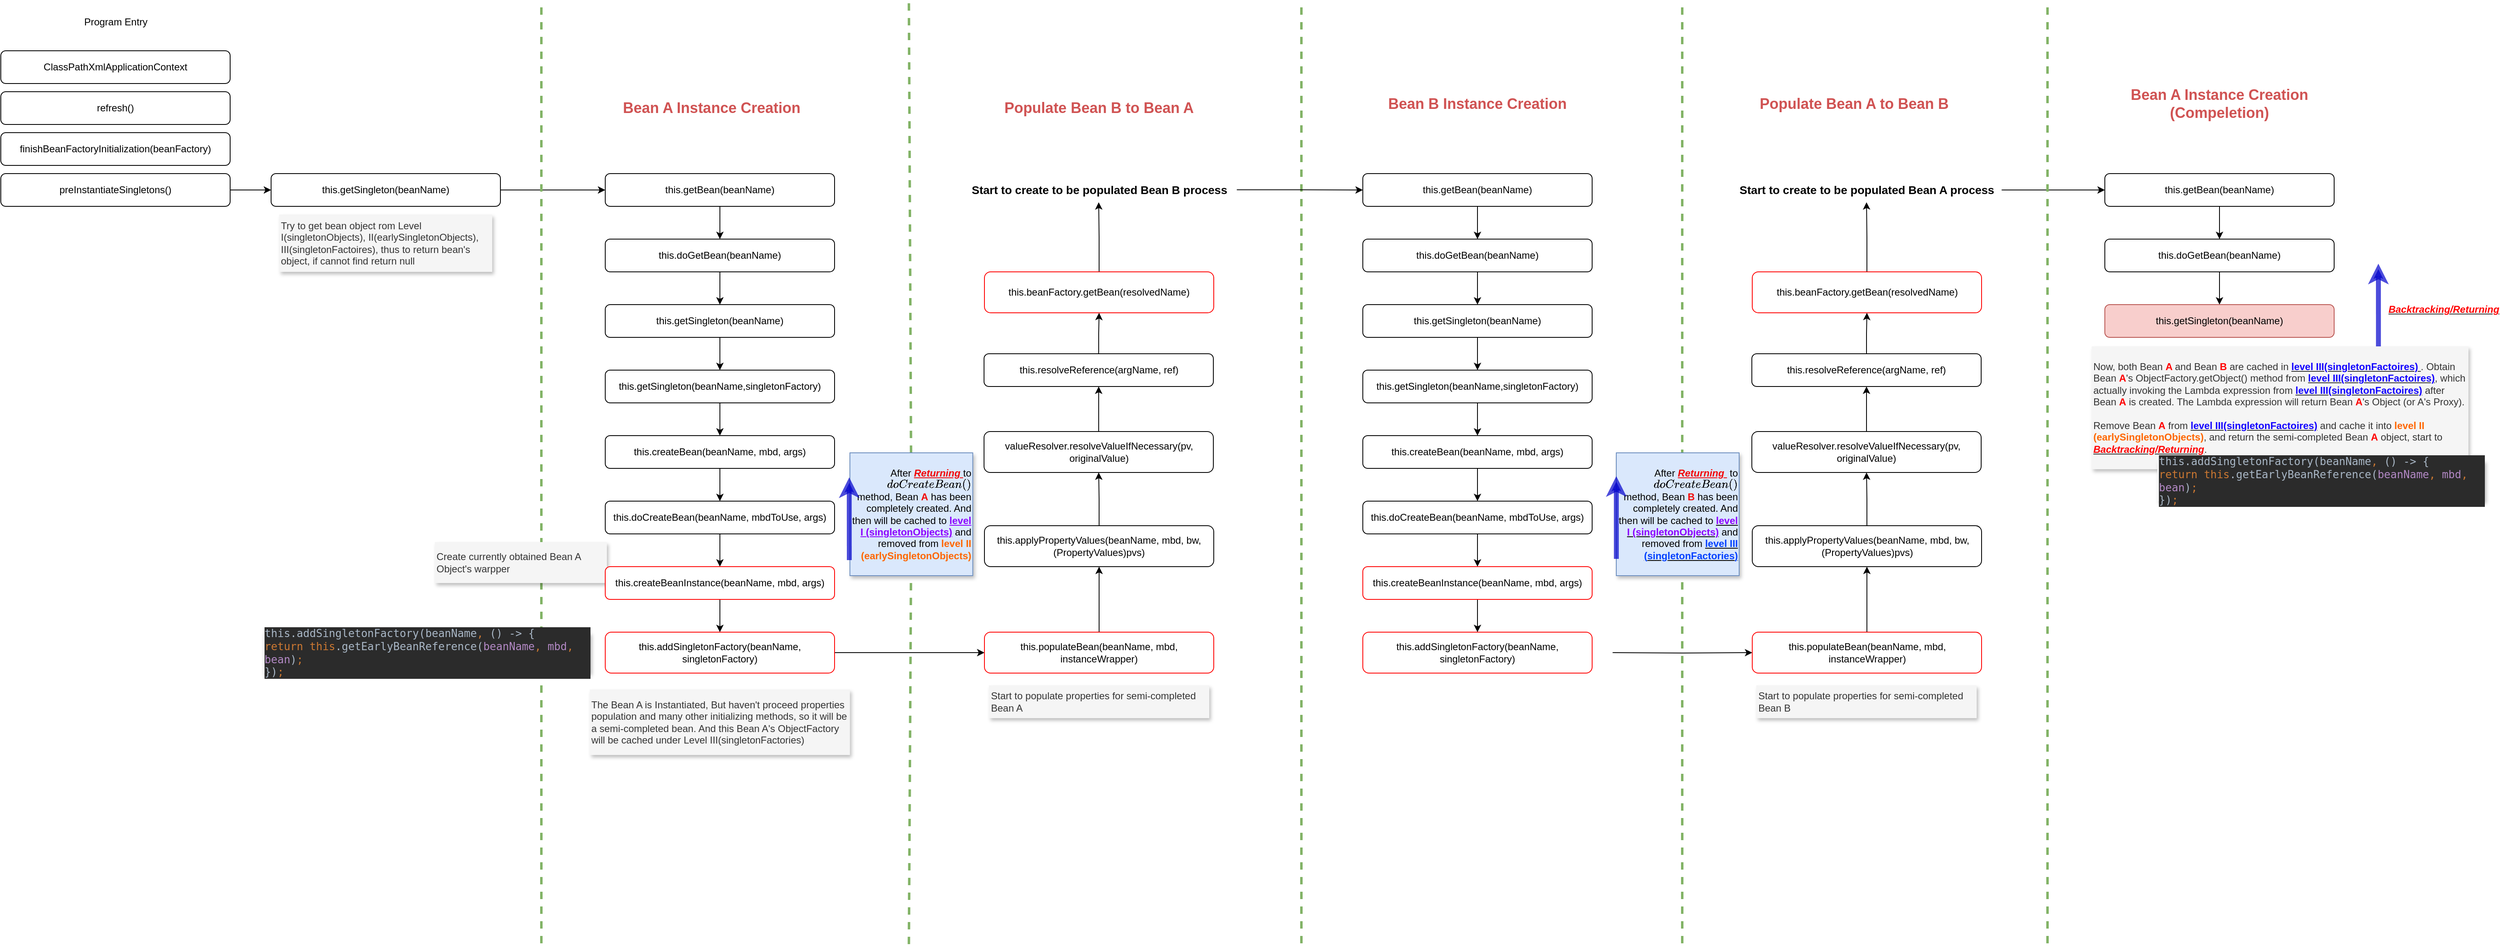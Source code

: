 <mxfile version="21.3.7" type="device">
  <diagram id="C5RBs43oDa-KdzZeNtuy" name="Page-1">
    <mxGraphModel dx="1434" dy="796" grid="1" gridSize="10" guides="1" tooltips="1" connect="1" arrows="1" fold="1" page="1" pageScale="1" pageWidth="827" pageHeight="1169" math="0" shadow="0">
      <root>
        <mxCell id="WIyWlLk6GJQsqaUBKTNV-0" />
        <mxCell id="WIyWlLk6GJQsqaUBKTNV-1" parent="WIyWlLk6GJQsqaUBKTNV-0" />
        <mxCell id="6vuPWlvxh2gWG7N2Zphm-0" value="Program Entry" style="text;html=1;align=center;verticalAlign=middle;resizable=0;points=[];autosize=1;strokeColor=none;fillColor=none;" vertex="1" parent="WIyWlLk6GJQsqaUBKTNV-1">
          <mxGeometry x="307" y="19" width="100" height="30" as="geometry" />
        </mxCell>
        <mxCell id="6vuPWlvxh2gWG7N2Zphm-1" value="ClassPathXmlApplicationContext" style="rounded=1;whiteSpace=wrap;html=1;" vertex="1" parent="WIyWlLk6GJQsqaUBKTNV-1">
          <mxGeometry x="217" y="69" width="280" height="40" as="geometry" />
        </mxCell>
        <mxCell id="6vuPWlvxh2gWG7N2Zphm-3" value="refresh()" style="rounded=1;whiteSpace=wrap;html=1;" vertex="1" parent="WIyWlLk6GJQsqaUBKTNV-1">
          <mxGeometry x="217" y="119" width="280" height="40" as="geometry" />
        </mxCell>
        <mxCell id="6vuPWlvxh2gWG7N2Zphm-4" value="finishBeanFactoryInitialization(beanFactory)" style="rounded=1;whiteSpace=wrap;html=1;" vertex="1" parent="WIyWlLk6GJQsqaUBKTNV-1">
          <mxGeometry x="217" y="169" width="280" height="40" as="geometry" />
        </mxCell>
        <mxCell id="6vuPWlvxh2gWG7N2Zphm-8" value="" style="edgeStyle=orthogonalEdgeStyle;rounded=0;orthogonalLoop=1;jettySize=auto;html=1;" edge="1" parent="WIyWlLk6GJQsqaUBKTNV-1" source="6vuPWlvxh2gWG7N2Zphm-6" target="6vuPWlvxh2gWG7N2Zphm-7">
          <mxGeometry relative="1" as="geometry" />
        </mxCell>
        <mxCell id="6vuPWlvxh2gWG7N2Zphm-6" value="preInstantiateSingletons()" style="rounded=1;whiteSpace=wrap;html=1;" vertex="1" parent="WIyWlLk6GJQsqaUBKTNV-1">
          <mxGeometry x="217" y="219" width="280" height="40" as="geometry" />
        </mxCell>
        <mxCell id="6vuPWlvxh2gWG7N2Zphm-28" value="" style="edgeStyle=orthogonalEdgeStyle;rounded=0;orthogonalLoop=1;jettySize=auto;html=1;" edge="1" parent="WIyWlLk6GJQsqaUBKTNV-1" source="6vuPWlvxh2gWG7N2Zphm-7" target="6vuPWlvxh2gWG7N2Zphm-14">
          <mxGeometry relative="1" as="geometry" />
        </mxCell>
        <mxCell id="6vuPWlvxh2gWG7N2Zphm-7" value="this.getSingleton(beanName)" style="rounded=1;whiteSpace=wrap;html=1;" vertex="1" parent="WIyWlLk6GJQsqaUBKTNV-1">
          <mxGeometry x="547" y="219" width="280" height="40" as="geometry" />
        </mxCell>
        <mxCell id="6vuPWlvxh2gWG7N2Zphm-11" value="&lt;div style=&quot;&quot;&gt;Try to get bean object rom Level I(&lt;span style=&quot;text-align: justify; background-color: initial;&quot;&gt;singletonObjects&lt;/span&gt;), II(&lt;span style=&quot;text-align: justify; background-color: initial;&quot;&gt;earlySingletonObjects&lt;/span&gt;), III(&lt;span style=&quot;text-align: justify; background-color: initial;&quot;&gt;singletonFactoires&lt;/span&gt;&lt;span style=&quot;text-align: justify; background-color: initial;&quot;&gt;), thus to return bean&#39;s object, if cannot find return null&lt;/span&gt;&lt;/div&gt;" style="text;html=1;strokeColor=none;fillColor=#f5f5f5;align=left;verticalAlign=middle;whiteSpace=wrap;rounded=0;fontColor=#333333;shadow=1;glass=0;" vertex="1" parent="WIyWlLk6GJQsqaUBKTNV-1">
          <mxGeometry x="557" y="269" width="260" height="70" as="geometry" />
        </mxCell>
        <mxCell id="6vuPWlvxh2gWG7N2Zphm-12" value="" style="endArrow=none;dashed=1;html=1;rounded=0;fillColor=#d5e8d4;strokeColor=#82B366;strokeWidth=3;" edge="1" parent="WIyWlLk6GJQsqaUBKTNV-1">
          <mxGeometry width="50" height="50" relative="1" as="geometry">
            <mxPoint x="877" y="1159" as="sourcePoint" />
            <mxPoint x="877" y="9" as="targetPoint" />
          </mxGeometry>
        </mxCell>
        <mxCell id="6vuPWlvxh2gWG7N2Zphm-13" value="&lt;h2&gt;&lt;b&gt;&lt;font color=&quot;#d05353&quot;&gt;Bean A Instance Creation&lt;/font&gt;&lt;/b&gt;&lt;/h2&gt;" style="text;html=1;strokeColor=none;fillColor=none;align=center;verticalAlign=middle;whiteSpace=wrap;rounded=0;" vertex="1" parent="WIyWlLk6GJQsqaUBKTNV-1">
          <mxGeometry x="970" y="124" width="230" height="30" as="geometry" />
        </mxCell>
        <mxCell id="6vuPWlvxh2gWG7N2Zphm-16" value="" style="edgeStyle=orthogonalEdgeStyle;rounded=0;orthogonalLoop=1;jettySize=auto;html=1;" edge="1" parent="WIyWlLk6GJQsqaUBKTNV-1" source="6vuPWlvxh2gWG7N2Zphm-14" target="6vuPWlvxh2gWG7N2Zphm-15">
          <mxGeometry relative="1" as="geometry" />
        </mxCell>
        <mxCell id="6vuPWlvxh2gWG7N2Zphm-14" value="this.getBean(beanName)" style="rounded=1;whiteSpace=wrap;html=1;" vertex="1" parent="WIyWlLk6GJQsqaUBKTNV-1">
          <mxGeometry x="955" y="219" width="280" height="40" as="geometry" />
        </mxCell>
        <mxCell id="6vuPWlvxh2gWG7N2Zphm-23" value="" style="edgeStyle=orthogonalEdgeStyle;rounded=0;orthogonalLoop=1;jettySize=auto;html=1;" edge="1" parent="WIyWlLk6GJQsqaUBKTNV-1" source="6vuPWlvxh2gWG7N2Zphm-15" target="6vuPWlvxh2gWG7N2Zphm-17">
          <mxGeometry relative="1" as="geometry" />
        </mxCell>
        <mxCell id="6vuPWlvxh2gWG7N2Zphm-15" value="this.doGetBean(beanName)" style="rounded=1;whiteSpace=wrap;html=1;" vertex="1" parent="WIyWlLk6GJQsqaUBKTNV-1">
          <mxGeometry x="955" y="299" width="280" height="40" as="geometry" />
        </mxCell>
        <mxCell id="6vuPWlvxh2gWG7N2Zphm-24" value="" style="edgeStyle=orthogonalEdgeStyle;rounded=0;orthogonalLoop=1;jettySize=auto;html=1;" edge="1" parent="WIyWlLk6GJQsqaUBKTNV-1" source="6vuPWlvxh2gWG7N2Zphm-17" target="6vuPWlvxh2gWG7N2Zphm-18">
          <mxGeometry relative="1" as="geometry" />
        </mxCell>
        <mxCell id="6vuPWlvxh2gWG7N2Zphm-17" value="this.getSingleton(beanName)" style="rounded=1;whiteSpace=wrap;html=1;" vertex="1" parent="WIyWlLk6GJQsqaUBKTNV-1">
          <mxGeometry x="955" y="379" width="280" height="40" as="geometry" />
        </mxCell>
        <mxCell id="6vuPWlvxh2gWG7N2Zphm-25" value="" style="edgeStyle=orthogonalEdgeStyle;rounded=0;orthogonalLoop=1;jettySize=auto;html=1;" edge="1" parent="WIyWlLk6GJQsqaUBKTNV-1" source="6vuPWlvxh2gWG7N2Zphm-18" target="6vuPWlvxh2gWG7N2Zphm-19">
          <mxGeometry relative="1" as="geometry" />
        </mxCell>
        <mxCell id="6vuPWlvxh2gWG7N2Zphm-18" value="this.getSingleton(beanName,singletonFactory&lt;span style=&quot;background-color: initial;&quot;&gt;)&lt;/span&gt;" style="rounded=1;whiteSpace=wrap;html=1;" vertex="1" parent="WIyWlLk6GJQsqaUBKTNV-1">
          <mxGeometry x="955" y="459" width="280" height="40" as="geometry" />
        </mxCell>
        <mxCell id="6vuPWlvxh2gWG7N2Zphm-26" value="" style="edgeStyle=orthogonalEdgeStyle;rounded=0;orthogonalLoop=1;jettySize=auto;html=1;" edge="1" parent="WIyWlLk6GJQsqaUBKTNV-1" source="6vuPWlvxh2gWG7N2Zphm-19" target="6vuPWlvxh2gWG7N2Zphm-20">
          <mxGeometry relative="1" as="geometry" />
        </mxCell>
        <mxCell id="6vuPWlvxh2gWG7N2Zphm-19" value="this.createBean(beanName, mbd, args)" style="rounded=1;whiteSpace=wrap;html=1;" vertex="1" parent="WIyWlLk6GJQsqaUBKTNV-1">
          <mxGeometry x="955" y="539" width="280" height="40" as="geometry" />
        </mxCell>
        <mxCell id="6vuPWlvxh2gWG7N2Zphm-27" value="" style="edgeStyle=orthogonalEdgeStyle;rounded=0;orthogonalLoop=1;jettySize=auto;html=1;" edge="1" parent="WIyWlLk6GJQsqaUBKTNV-1" source="6vuPWlvxh2gWG7N2Zphm-20" target="6vuPWlvxh2gWG7N2Zphm-22">
          <mxGeometry relative="1" as="geometry" />
        </mxCell>
        <mxCell id="6vuPWlvxh2gWG7N2Zphm-20" value="this.doCreateBean(beanName, mbdToUse, args)" style="rounded=1;whiteSpace=wrap;html=1;" vertex="1" parent="WIyWlLk6GJQsqaUBKTNV-1">
          <mxGeometry x="955" y="619" width="280" height="40" as="geometry" />
        </mxCell>
        <mxCell id="6vuPWlvxh2gWG7N2Zphm-30" value="&lt;div style=&quot;&quot;&gt;Create currently obtained Bean A Object&#39;s warpper&lt;/div&gt;" style="text;html=1;strokeColor=none;fillColor=#f5f5f5;align=left;verticalAlign=middle;whiteSpace=wrap;rounded=0;fontColor=#333333;shadow=1;" vertex="1" parent="WIyWlLk6GJQsqaUBKTNV-1">
          <mxGeometry x="747" y="669" width="210" height="50" as="geometry" />
        </mxCell>
        <mxCell id="6vuPWlvxh2gWG7N2Zphm-37" value="" style="edgeStyle=orthogonalEdgeStyle;rounded=0;orthogonalLoop=1;jettySize=auto;html=1;" edge="1" parent="WIyWlLk6GJQsqaUBKTNV-1" source="6vuPWlvxh2gWG7N2Zphm-22" target="6vuPWlvxh2gWG7N2Zphm-29">
          <mxGeometry relative="1" as="geometry" />
        </mxCell>
        <mxCell id="6vuPWlvxh2gWG7N2Zphm-22" value="this.createBeanInstance(beanName, mbd, args)" style="rounded=1;whiteSpace=wrap;html=1;strokeColor=#ff0000;" vertex="1" parent="WIyWlLk6GJQsqaUBKTNV-1">
          <mxGeometry x="955" y="699" width="280" height="40" as="geometry" />
        </mxCell>
        <mxCell id="6vuPWlvxh2gWG7N2Zphm-43" value="" style="edgeStyle=orthogonalEdgeStyle;rounded=0;orthogonalLoop=1;jettySize=auto;html=1;" edge="1" parent="WIyWlLk6GJQsqaUBKTNV-1" source="6vuPWlvxh2gWG7N2Zphm-29" target="6vuPWlvxh2gWG7N2Zphm-40">
          <mxGeometry relative="1" as="geometry" />
        </mxCell>
        <mxCell id="6vuPWlvxh2gWG7N2Zphm-29" value="this.addSingletonFactory(beanName, singletonFactory)" style="rounded=1;whiteSpace=wrap;html=1;strokeColor=#ff0000;" vertex="1" parent="WIyWlLk6GJQsqaUBKTNV-1">
          <mxGeometry x="955" y="779" width="280" height="50" as="geometry" />
        </mxCell>
        <mxCell id="6vuPWlvxh2gWG7N2Zphm-32" value="&lt;div style=&quot;&quot;&gt;&lt;div style=&quot;background-color: rgb(43, 43, 43); color: rgb(169, 183, 198); font-family: &amp;quot;JetBrains Mono&amp;quot;, monospace; font-size: 9.8pt;&quot;&gt;this.addSingletonFactory(beanName&lt;span style=&quot;color:#cc7832;&quot;&gt;, &lt;/span&gt;() -&amp;gt; {&lt;br&gt;    &lt;span style=&quot;color:#cc7832;&quot;&gt;return this&lt;/span&gt;.getEarlyBeanReference(&lt;span style=&quot;color:#b389c5;&quot;&gt;beanName&lt;/span&gt;&lt;span style=&quot;color:#cc7832;&quot;&gt;, &lt;/span&gt;&lt;span style=&quot;color:#b389c5;&quot;&gt;mbd&lt;/span&gt;&lt;span style=&quot;color:#cc7832;&quot;&gt;, &lt;/span&gt;&lt;span style=&quot;color:#b389c5;&quot;&gt;bean&lt;/span&gt;)&lt;span style=&quot;color:#cc7832;&quot;&gt;;&lt;br&gt;&lt;/span&gt;})&lt;span style=&quot;color:#cc7832;&quot;&gt;;&lt;/span&gt;&lt;/div&gt;&lt;/div&gt;" style="text;html=1;strokeColor=none;fillColor=#f5f5f5;align=left;verticalAlign=middle;whiteSpace=wrap;rounded=0;fontColor=#333333;shadow=1;" vertex="1" parent="WIyWlLk6GJQsqaUBKTNV-1">
          <mxGeometry x="537" y="779" width="400" height="50" as="geometry" />
        </mxCell>
        <mxCell id="6vuPWlvxh2gWG7N2Zphm-33" value="&lt;div style=&quot;&quot;&gt;The Bean A is Instantiated, But haven&#39;t proceed properties population and many other initializing methods, so it will be a semi-completed bean. And this Bean A&#39;s ObjectFactory will be cached under Level III(singletonFactories)&lt;/div&gt;" style="text;html=1;strokeColor=none;fillColor=#f5f5f5;align=left;verticalAlign=middle;whiteSpace=wrap;rounded=0;fontColor=#333333;shadow=1;" vertex="1" parent="WIyWlLk6GJQsqaUBKTNV-1">
          <mxGeometry x="936.25" y="849" width="317.5" height="80" as="geometry" />
        </mxCell>
        <mxCell id="6vuPWlvxh2gWG7N2Zphm-39" value="" style="endArrow=none;dashed=1;html=1;rounded=0;fillColor=#d5e8d4;strokeColor=#82B366;strokeWidth=3;" edge="1" parent="WIyWlLk6GJQsqaUBKTNV-1" source="6vuPWlvxh2gWG7N2Zphm-104">
          <mxGeometry width="50" height="50" relative="1" as="geometry">
            <mxPoint x="1325.75" y="1160" as="sourcePoint" />
            <mxPoint x="1325.75" y="10" as="targetPoint" />
          </mxGeometry>
        </mxCell>
        <mxCell id="6vuPWlvxh2gWG7N2Zphm-46" value="" style="edgeStyle=orthogonalEdgeStyle;rounded=0;orthogonalLoop=1;jettySize=auto;html=1;" edge="1" parent="WIyWlLk6GJQsqaUBKTNV-1" source="6vuPWlvxh2gWG7N2Zphm-40" target="6vuPWlvxh2gWG7N2Zphm-45">
          <mxGeometry relative="1" as="geometry" />
        </mxCell>
        <mxCell id="6vuPWlvxh2gWG7N2Zphm-40" value="this.populateBean(beanName, mbd, instanceWrapper)" style="rounded=1;whiteSpace=wrap;html=1;strokeColor=#ff0000;" vertex="1" parent="WIyWlLk6GJQsqaUBKTNV-1">
          <mxGeometry x="1418" y="779" width="280" height="50" as="geometry" />
        </mxCell>
        <mxCell id="6vuPWlvxh2gWG7N2Zphm-41" value="&lt;div style=&quot;&quot;&gt;Start to populate properties for semi-completed Bean A&lt;/div&gt;" style="text;html=1;strokeColor=none;fillColor=#f5f5f5;align=left;verticalAlign=middle;whiteSpace=wrap;rounded=0;fontColor=#333333;shadow=1;" vertex="1" parent="WIyWlLk6GJQsqaUBKTNV-1">
          <mxGeometry x="1423.5" y="844" width="269" height="40" as="geometry" />
        </mxCell>
        <mxCell id="6vuPWlvxh2gWG7N2Zphm-44" value="&lt;h2&gt;&lt;b&gt;&lt;font color=&quot;#d05353&quot;&gt;Populate Bean B to Bean A&lt;/font&gt;&lt;/b&gt;&lt;/h2&gt;" style="text;html=1;strokeColor=none;fillColor=none;align=center;verticalAlign=middle;whiteSpace=wrap;rounded=0;" vertex="1" parent="WIyWlLk6GJQsqaUBKTNV-1">
          <mxGeometry x="1435" y="124" width="246" height="30" as="geometry" />
        </mxCell>
        <mxCell id="6vuPWlvxh2gWG7N2Zphm-49" value="" style="edgeStyle=orthogonalEdgeStyle;rounded=0;orthogonalLoop=1;jettySize=auto;html=1;" edge="1" parent="WIyWlLk6GJQsqaUBKTNV-1" source="6vuPWlvxh2gWG7N2Zphm-45" target="6vuPWlvxh2gWG7N2Zphm-47">
          <mxGeometry relative="1" as="geometry" />
        </mxCell>
        <mxCell id="6vuPWlvxh2gWG7N2Zphm-45" value="this.applyPropertyValues(beanName, mbd, bw, (PropertyValues)pvs)" style="rounded=1;whiteSpace=wrap;html=1;strokeColor=#000000;" vertex="1" parent="WIyWlLk6GJQsqaUBKTNV-1">
          <mxGeometry x="1418" y="649" width="280" height="50" as="geometry" />
        </mxCell>
        <mxCell id="6vuPWlvxh2gWG7N2Zphm-50" value="" style="edgeStyle=orthogonalEdgeStyle;rounded=0;orthogonalLoop=1;jettySize=auto;html=1;" edge="1" parent="WIyWlLk6GJQsqaUBKTNV-1" source="6vuPWlvxh2gWG7N2Zphm-47" target="6vuPWlvxh2gWG7N2Zphm-48">
          <mxGeometry relative="1" as="geometry" />
        </mxCell>
        <mxCell id="6vuPWlvxh2gWG7N2Zphm-47" value="valueResolver.resolveValueIfNecessary(pv, originalValue)" style="rounded=1;whiteSpace=wrap;html=1;strokeColor=#000000;" vertex="1" parent="WIyWlLk6GJQsqaUBKTNV-1">
          <mxGeometry x="1417.5" y="534" width="280" height="50" as="geometry" />
        </mxCell>
        <mxCell id="6vuPWlvxh2gWG7N2Zphm-52" value="" style="edgeStyle=orthogonalEdgeStyle;rounded=0;orthogonalLoop=1;jettySize=auto;html=1;" edge="1" parent="WIyWlLk6GJQsqaUBKTNV-1" source="6vuPWlvxh2gWG7N2Zphm-48" target="6vuPWlvxh2gWG7N2Zphm-51">
          <mxGeometry relative="1" as="geometry" />
        </mxCell>
        <mxCell id="6vuPWlvxh2gWG7N2Zphm-48" value="this.resolveReference(argName, ref)" style="rounded=1;whiteSpace=wrap;html=1;strokeColor=#000000;" vertex="1" parent="WIyWlLk6GJQsqaUBKTNV-1">
          <mxGeometry x="1417.5" y="439" width="280" height="40" as="geometry" />
        </mxCell>
        <mxCell id="6vuPWlvxh2gWG7N2Zphm-55" value="" style="edgeStyle=orthogonalEdgeStyle;rounded=0;orthogonalLoop=1;jettySize=auto;html=1;" edge="1" parent="WIyWlLk6GJQsqaUBKTNV-1" source="6vuPWlvxh2gWG7N2Zphm-51" target="6vuPWlvxh2gWG7N2Zphm-54">
          <mxGeometry relative="1" as="geometry" />
        </mxCell>
        <mxCell id="6vuPWlvxh2gWG7N2Zphm-51" value="this.beanFactory.getBean(resolvedName)" style="rounded=1;whiteSpace=wrap;html=1;strokeColor=#ff0000;" vertex="1" parent="WIyWlLk6GJQsqaUBKTNV-1">
          <mxGeometry x="1418" y="339" width="280" height="50" as="geometry" />
        </mxCell>
        <mxCell id="6vuPWlvxh2gWG7N2Zphm-53" value="" style="endArrow=none;dashed=1;html=1;rounded=0;fillColor=#d5e8d4;strokeColor=#82B366;strokeWidth=3;" edge="1" parent="WIyWlLk6GJQsqaUBKTNV-1">
          <mxGeometry width="50" height="50" relative="1" as="geometry">
            <mxPoint x="1805" y="1159" as="sourcePoint" />
            <mxPoint x="1805" y="9" as="targetPoint" />
          </mxGeometry>
        </mxCell>
        <mxCell id="6vuPWlvxh2gWG7N2Zphm-59" value="" style="edgeStyle=orthogonalEdgeStyle;rounded=0;orthogonalLoop=1;jettySize=auto;html=1;exitX=0.996;exitY=0.493;exitDx=0;exitDy=0;exitPerimeter=0;" edge="1" parent="WIyWlLk6GJQsqaUBKTNV-1" source="6vuPWlvxh2gWG7N2Zphm-54" target="6vuPWlvxh2gWG7N2Zphm-56">
          <mxGeometry relative="1" as="geometry">
            <mxPoint x="1751.5" y="239" as="sourcePoint" />
          </mxGeometry>
        </mxCell>
        <mxCell id="6vuPWlvxh2gWG7N2Zphm-54" value="&lt;span style=&quot;font-size: 14px;&quot;&gt;&lt;b&gt;Start to create to be populated Bean B process&lt;/b&gt;&lt;/span&gt;" style="text;html=1;align=center;verticalAlign=middle;resizable=0;points=[];autosize=1;strokeColor=none;fillColor=none;" vertex="1" parent="WIyWlLk6GJQsqaUBKTNV-1">
          <mxGeometry x="1387.5" y="224" width="340" height="30" as="geometry" />
        </mxCell>
        <mxCell id="6vuPWlvxh2gWG7N2Zphm-69" value="" style="edgeStyle=orthogonalEdgeStyle;rounded=0;orthogonalLoop=1;jettySize=auto;html=1;" edge="1" parent="WIyWlLk6GJQsqaUBKTNV-1" source="6vuPWlvxh2gWG7N2Zphm-56" target="6vuPWlvxh2gWG7N2Zphm-61">
          <mxGeometry relative="1" as="geometry" />
        </mxCell>
        <mxCell id="6vuPWlvxh2gWG7N2Zphm-56" value="this.getBean(beanName)" style="rounded=1;whiteSpace=wrap;html=1;" vertex="1" parent="WIyWlLk6GJQsqaUBKTNV-1">
          <mxGeometry x="1880" y="219" width="280" height="40" as="geometry" />
        </mxCell>
        <mxCell id="6vuPWlvxh2gWG7N2Zphm-58" value="&lt;h2&gt;&lt;b&gt;&lt;font color=&quot;#d05353&quot;&gt;Bean B Instance Creation&lt;/font&gt;&lt;/b&gt;&lt;/h2&gt;" style="text;html=1;strokeColor=none;fillColor=none;align=center;verticalAlign=middle;whiteSpace=wrap;rounded=0;" vertex="1" parent="WIyWlLk6GJQsqaUBKTNV-1">
          <mxGeometry x="1905" y="119" width="230" height="30" as="geometry" />
        </mxCell>
        <mxCell id="6vuPWlvxh2gWG7N2Zphm-60" value="" style="edgeStyle=orthogonalEdgeStyle;rounded=0;orthogonalLoop=1;jettySize=auto;html=1;" edge="1" parent="WIyWlLk6GJQsqaUBKTNV-1" source="6vuPWlvxh2gWG7N2Zphm-61" target="6vuPWlvxh2gWG7N2Zphm-63">
          <mxGeometry relative="1" as="geometry" />
        </mxCell>
        <mxCell id="6vuPWlvxh2gWG7N2Zphm-61" value="this.doGetBean(beanName)" style="rounded=1;whiteSpace=wrap;html=1;" vertex="1" parent="WIyWlLk6GJQsqaUBKTNV-1">
          <mxGeometry x="1880" y="299" width="280" height="40" as="geometry" />
        </mxCell>
        <mxCell id="6vuPWlvxh2gWG7N2Zphm-62" value="" style="edgeStyle=orthogonalEdgeStyle;rounded=0;orthogonalLoop=1;jettySize=auto;html=1;" edge="1" parent="WIyWlLk6GJQsqaUBKTNV-1" source="6vuPWlvxh2gWG7N2Zphm-63" target="6vuPWlvxh2gWG7N2Zphm-65">
          <mxGeometry relative="1" as="geometry" />
        </mxCell>
        <mxCell id="6vuPWlvxh2gWG7N2Zphm-63" value="this.getSingleton(beanName)" style="rounded=1;whiteSpace=wrap;html=1;" vertex="1" parent="WIyWlLk6GJQsqaUBKTNV-1">
          <mxGeometry x="1880" y="379" width="280" height="40" as="geometry" />
        </mxCell>
        <mxCell id="6vuPWlvxh2gWG7N2Zphm-64" value="" style="edgeStyle=orthogonalEdgeStyle;rounded=0;orthogonalLoop=1;jettySize=auto;html=1;" edge="1" parent="WIyWlLk6GJQsqaUBKTNV-1" source="6vuPWlvxh2gWG7N2Zphm-65" target="6vuPWlvxh2gWG7N2Zphm-67">
          <mxGeometry relative="1" as="geometry" />
        </mxCell>
        <mxCell id="6vuPWlvxh2gWG7N2Zphm-65" value="this.getSingleton(beanName,singletonFactory&lt;span style=&quot;background-color: initial;&quot;&gt;)&lt;/span&gt;" style="rounded=1;whiteSpace=wrap;html=1;" vertex="1" parent="WIyWlLk6GJQsqaUBKTNV-1">
          <mxGeometry x="1880" y="459" width="280" height="40" as="geometry" />
        </mxCell>
        <mxCell id="6vuPWlvxh2gWG7N2Zphm-66" value="" style="edgeStyle=orthogonalEdgeStyle;rounded=0;orthogonalLoop=1;jettySize=auto;html=1;" edge="1" parent="WIyWlLk6GJQsqaUBKTNV-1" source="6vuPWlvxh2gWG7N2Zphm-67" target="6vuPWlvxh2gWG7N2Zphm-68">
          <mxGeometry relative="1" as="geometry" />
        </mxCell>
        <mxCell id="6vuPWlvxh2gWG7N2Zphm-67" value="this.createBean(beanName, mbd, args)" style="rounded=1;whiteSpace=wrap;html=1;" vertex="1" parent="WIyWlLk6GJQsqaUBKTNV-1">
          <mxGeometry x="1880" y="539" width="280" height="40" as="geometry" />
        </mxCell>
        <mxCell id="6vuPWlvxh2gWG7N2Zphm-74" value="" style="edgeStyle=orthogonalEdgeStyle;rounded=0;orthogonalLoop=1;jettySize=auto;html=1;" edge="1" parent="WIyWlLk6GJQsqaUBKTNV-1" source="6vuPWlvxh2gWG7N2Zphm-68" target="6vuPWlvxh2gWG7N2Zphm-72">
          <mxGeometry relative="1" as="geometry" />
        </mxCell>
        <mxCell id="6vuPWlvxh2gWG7N2Zphm-68" value="this.doCreateBean(beanName, mbdToUse, args)" style="rounded=1;whiteSpace=wrap;html=1;" vertex="1" parent="WIyWlLk6GJQsqaUBKTNV-1">
          <mxGeometry x="1880" y="619" width="280" height="40" as="geometry" />
        </mxCell>
        <mxCell id="6vuPWlvxh2gWG7N2Zphm-71" value="" style="edgeStyle=orthogonalEdgeStyle;rounded=0;orthogonalLoop=1;jettySize=auto;html=1;" edge="1" parent="WIyWlLk6GJQsqaUBKTNV-1" source="6vuPWlvxh2gWG7N2Zphm-72" target="6vuPWlvxh2gWG7N2Zphm-73">
          <mxGeometry relative="1" as="geometry" />
        </mxCell>
        <mxCell id="6vuPWlvxh2gWG7N2Zphm-72" value="this.createBeanInstance(beanName, mbd, args)" style="rounded=1;whiteSpace=wrap;html=1;strokeColor=#ff0000;" vertex="1" parent="WIyWlLk6GJQsqaUBKTNV-1">
          <mxGeometry x="1880" y="699" width="280" height="40" as="geometry" />
        </mxCell>
        <mxCell id="6vuPWlvxh2gWG7N2Zphm-88" style="edgeStyle=orthogonalEdgeStyle;rounded=0;orthogonalLoop=1;jettySize=auto;html=1;entryX=0;entryY=0.5;entryDx=0;entryDy=0;" edge="1" parent="WIyWlLk6GJQsqaUBKTNV-1" target="6vuPWlvxh2gWG7N2Zphm-76">
          <mxGeometry relative="1" as="geometry">
            <mxPoint x="2185" y="804" as="sourcePoint" />
          </mxGeometry>
        </mxCell>
        <mxCell id="6vuPWlvxh2gWG7N2Zphm-73" value="this.addSingletonFactory(beanName, singletonFactory)" style="rounded=1;whiteSpace=wrap;html=1;strokeColor=#ff0000;" vertex="1" parent="WIyWlLk6GJQsqaUBKTNV-1">
          <mxGeometry x="1880" y="779" width="280" height="50" as="geometry" />
        </mxCell>
        <mxCell id="6vuPWlvxh2gWG7N2Zphm-75" value="" style="edgeStyle=orthogonalEdgeStyle;rounded=0;orthogonalLoop=1;jettySize=auto;html=1;" edge="1" parent="WIyWlLk6GJQsqaUBKTNV-1" source="6vuPWlvxh2gWG7N2Zphm-76" target="6vuPWlvxh2gWG7N2Zphm-79">
          <mxGeometry relative="1" as="geometry" />
        </mxCell>
        <mxCell id="6vuPWlvxh2gWG7N2Zphm-76" value="this.populateBean(beanName, mbd, instanceWrapper)" style="rounded=1;whiteSpace=wrap;html=1;strokeColor=#ff0000;" vertex="1" parent="WIyWlLk6GJQsqaUBKTNV-1">
          <mxGeometry x="2355.5" y="779" width="280" height="50" as="geometry" />
        </mxCell>
        <mxCell id="6vuPWlvxh2gWG7N2Zphm-77" value="&lt;div style=&quot;&quot;&gt;Start to populate properties for semi-completed Bean B&lt;/div&gt;" style="text;html=1;strokeColor=none;fillColor=#f5f5f5;align=left;verticalAlign=middle;whiteSpace=wrap;rounded=0;fontColor=#333333;shadow=1;" vertex="1" parent="WIyWlLk6GJQsqaUBKTNV-1">
          <mxGeometry x="2360.5" y="844" width="269" height="40" as="geometry" />
        </mxCell>
        <mxCell id="6vuPWlvxh2gWG7N2Zphm-78" value="" style="edgeStyle=orthogonalEdgeStyle;rounded=0;orthogonalLoop=1;jettySize=auto;html=1;" edge="1" parent="WIyWlLk6GJQsqaUBKTNV-1" source="6vuPWlvxh2gWG7N2Zphm-79" target="6vuPWlvxh2gWG7N2Zphm-81">
          <mxGeometry relative="1" as="geometry" />
        </mxCell>
        <mxCell id="6vuPWlvxh2gWG7N2Zphm-79" value="this.applyPropertyValues(beanName, mbd, bw, (PropertyValues)pvs)" style="rounded=1;whiteSpace=wrap;html=1;strokeColor=#000000;" vertex="1" parent="WIyWlLk6GJQsqaUBKTNV-1">
          <mxGeometry x="2355.5" y="649" width="280" height="50" as="geometry" />
        </mxCell>
        <mxCell id="6vuPWlvxh2gWG7N2Zphm-80" value="" style="edgeStyle=orthogonalEdgeStyle;rounded=0;orthogonalLoop=1;jettySize=auto;html=1;" edge="1" parent="WIyWlLk6GJQsqaUBKTNV-1" source="6vuPWlvxh2gWG7N2Zphm-81" target="6vuPWlvxh2gWG7N2Zphm-83">
          <mxGeometry relative="1" as="geometry" />
        </mxCell>
        <mxCell id="6vuPWlvxh2gWG7N2Zphm-81" value="valueResolver.resolveValueIfNecessary(pv, originalValue)" style="rounded=1;whiteSpace=wrap;html=1;strokeColor=#000000;" vertex="1" parent="WIyWlLk6GJQsqaUBKTNV-1">
          <mxGeometry x="2355" y="534" width="280" height="50" as="geometry" />
        </mxCell>
        <mxCell id="6vuPWlvxh2gWG7N2Zphm-82" value="" style="edgeStyle=orthogonalEdgeStyle;rounded=0;orthogonalLoop=1;jettySize=auto;html=1;" edge="1" parent="WIyWlLk6GJQsqaUBKTNV-1" source="6vuPWlvxh2gWG7N2Zphm-83" target="6vuPWlvxh2gWG7N2Zphm-85">
          <mxGeometry relative="1" as="geometry" />
        </mxCell>
        <mxCell id="6vuPWlvxh2gWG7N2Zphm-83" value="this.resolveReference(argName, ref)" style="rounded=1;whiteSpace=wrap;html=1;strokeColor=#000000;" vertex="1" parent="WIyWlLk6GJQsqaUBKTNV-1">
          <mxGeometry x="2355" y="439" width="280" height="40" as="geometry" />
        </mxCell>
        <mxCell id="6vuPWlvxh2gWG7N2Zphm-84" value="" style="edgeStyle=orthogonalEdgeStyle;rounded=0;orthogonalLoop=1;jettySize=auto;html=1;" edge="1" parent="WIyWlLk6GJQsqaUBKTNV-1" source="6vuPWlvxh2gWG7N2Zphm-85" target="6vuPWlvxh2gWG7N2Zphm-86">
          <mxGeometry relative="1" as="geometry" />
        </mxCell>
        <mxCell id="6vuPWlvxh2gWG7N2Zphm-85" value="this.beanFactory.getBean(resolvedName)" style="rounded=1;whiteSpace=wrap;html=1;strokeColor=#ff0000;" vertex="1" parent="WIyWlLk6GJQsqaUBKTNV-1">
          <mxGeometry x="2355.5" y="339" width="280" height="50" as="geometry" />
        </mxCell>
        <mxCell id="6vuPWlvxh2gWG7N2Zphm-98" value="" style="edgeStyle=orthogonalEdgeStyle;rounded=0;orthogonalLoop=1;jettySize=auto;html=1;" edge="1" parent="WIyWlLk6GJQsqaUBKTNV-1" source="6vuPWlvxh2gWG7N2Zphm-86" target="6vuPWlvxh2gWG7N2Zphm-93">
          <mxGeometry relative="1" as="geometry" />
        </mxCell>
        <mxCell id="6vuPWlvxh2gWG7N2Zphm-86" value="&lt;span style=&quot;font-size: 14px;&quot;&gt;&lt;b&gt;Start to create to be populated Bean A process&lt;/b&gt;&lt;/span&gt;" style="text;html=1;align=center;verticalAlign=middle;resizable=0;points=[];autosize=1;strokeColor=none;fillColor=none;" vertex="1" parent="WIyWlLk6GJQsqaUBKTNV-1">
          <mxGeometry x="2330" y="224" width="330" height="30" as="geometry" />
        </mxCell>
        <mxCell id="6vuPWlvxh2gWG7N2Zphm-87" value="" style="endArrow=none;dashed=1;html=1;rounded=0;fillColor=#d5e8d4;strokeColor=#82B366;strokeWidth=3;" edge="1" parent="WIyWlLk6GJQsqaUBKTNV-1">
          <mxGeometry width="50" height="50" relative="1" as="geometry">
            <mxPoint x="2270" y="1159" as="sourcePoint" />
            <mxPoint x="2270" y="9" as="targetPoint" />
          </mxGeometry>
        </mxCell>
        <mxCell id="6vuPWlvxh2gWG7N2Zphm-90" value="&lt;h2&gt;&lt;b&gt;&lt;font color=&quot;#d05353&quot;&gt;Populate Bean A to Bean B&lt;/font&gt;&lt;/b&gt;&lt;/h2&gt;" style="text;html=1;strokeColor=none;fillColor=none;align=center;verticalAlign=middle;whiteSpace=wrap;rounded=0;" vertex="1" parent="WIyWlLk6GJQsqaUBKTNV-1">
          <mxGeometry x="2356.5" y="119" width="246" height="30" as="geometry" />
        </mxCell>
        <mxCell id="6vuPWlvxh2gWG7N2Zphm-91" value="" style="endArrow=none;dashed=1;html=1;rounded=0;fillColor=#d5e8d4;strokeColor=#82B366;strokeWidth=3;" edge="1" parent="WIyWlLk6GJQsqaUBKTNV-1">
          <mxGeometry width="50" height="50" relative="1" as="geometry">
            <mxPoint x="2716" y="1159" as="sourcePoint" />
            <mxPoint x="2716" y="9" as="targetPoint" />
          </mxGeometry>
        </mxCell>
        <mxCell id="6vuPWlvxh2gWG7N2Zphm-92" value="" style="edgeStyle=orthogonalEdgeStyle;rounded=0;orthogonalLoop=1;jettySize=auto;html=1;" edge="1" parent="WIyWlLk6GJQsqaUBKTNV-1" source="6vuPWlvxh2gWG7N2Zphm-93" target="6vuPWlvxh2gWG7N2Zphm-95">
          <mxGeometry relative="1" as="geometry" />
        </mxCell>
        <mxCell id="6vuPWlvxh2gWG7N2Zphm-93" value="this.getBean(beanName)" style="rounded=1;whiteSpace=wrap;html=1;" vertex="1" parent="WIyWlLk6GJQsqaUBKTNV-1">
          <mxGeometry x="2786" y="219" width="280" height="40" as="geometry" />
        </mxCell>
        <mxCell id="6vuPWlvxh2gWG7N2Zphm-94" value="" style="edgeStyle=orthogonalEdgeStyle;rounded=0;orthogonalLoop=1;jettySize=auto;html=1;" edge="1" parent="WIyWlLk6GJQsqaUBKTNV-1" source="6vuPWlvxh2gWG7N2Zphm-95" target="6vuPWlvxh2gWG7N2Zphm-96">
          <mxGeometry relative="1" as="geometry" />
        </mxCell>
        <mxCell id="6vuPWlvxh2gWG7N2Zphm-95" value="this.doGetBean(beanName)" style="rounded=1;whiteSpace=wrap;html=1;" vertex="1" parent="WIyWlLk6GJQsqaUBKTNV-1">
          <mxGeometry x="2786" y="299" width="280" height="40" as="geometry" />
        </mxCell>
        <mxCell id="6vuPWlvxh2gWG7N2Zphm-96" value="this.getSingleton(beanName)" style="rounded=1;whiteSpace=wrap;html=1;fillColor=#f8cecc;strokeColor=#b85450;" vertex="1" parent="WIyWlLk6GJQsqaUBKTNV-1">
          <mxGeometry x="2786" y="379" width="280" height="40" as="geometry" />
        </mxCell>
        <mxCell id="6vuPWlvxh2gWG7N2Zphm-97" value="&lt;h2&gt;&lt;b&gt;&lt;font color=&quot;#d05353&quot;&gt;Bean A Instance Creation (Compeletion)&lt;/font&gt;&lt;/b&gt;&lt;/h2&gt;" style="text;html=1;strokeColor=none;fillColor=none;align=center;verticalAlign=middle;whiteSpace=wrap;rounded=0;" vertex="1" parent="WIyWlLk6GJQsqaUBKTNV-1">
          <mxGeometry x="2811" y="119" width="230" height="30" as="geometry" />
        </mxCell>
        <mxCell id="6vuPWlvxh2gWG7N2Zphm-100" value="&lt;div style=&quot;&quot;&gt;Now, both Bean &lt;b&gt;&lt;font color=&quot;#ff0000&quot;&gt;A &lt;/font&gt;&lt;/b&gt;and Bean &lt;b&gt;&lt;font color=&quot;#ff0000&quot;&gt;B&lt;/font&gt;&lt;/b&gt; are cached in &lt;b&gt;&lt;u&gt;&lt;font color=&quot;#1100ff&quot;&gt;level III(singletonFactoires)&amp;nbsp;&lt;/font&gt;&lt;/u&gt;&lt;/b&gt;. Obtain Bean &lt;b&gt;&lt;font color=&quot;#ff0000&quot;&gt;A&lt;/font&gt;&lt;/b&gt;&#39;s ObjectFactory.getObject() method from&amp;nbsp;&lt;b style=&quot;border-color: var(--border-color);&quot;&gt;&lt;u style=&quot;border-color: var(--border-color);&quot;&gt;&lt;font style=&quot;border-color: var(--border-color);&quot; color=&quot;#1100ff&quot;&gt;level III(singletonFactoires)&lt;/font&gt;&lt;/u&gt;&lt;/b&gt;, which actually invoking the Lambda expression from&amp;nbsp;&lt;b style=&quot;border-color: var(--border-color);&quot;&gt;&lt;u style=&quot;border-color: var(--border-color);&quot;&gt;&lt;font style=&quot;border-color: var(--border-color);&quot; color=&quot;#1100ff&quot;&gt;level III(singletonFactoires)&lt;/font&gt;&lt;/u&gt;&lt;/b&gt;&amp;nbsp;after Bean &lt;b&gt;&lt;font color=&quot;#ff0000&quot;&gt;A&lt;/font&gt;&lt;/b&gt; is created. The Lambda expression will return Bean &lt;font color=&quot;#ff0000&quot;&gt;&lt;b&gt;A&lt;/b&gt;&lt;/font&gt;&#39;s Object (or A&#39;s Proxy).&amp;nbsp;&lt;/div&gt;&lt;div style=&quot;&quot;&gt;&lt;br&gt;&lt;/div&gt;&lt;div style=&quot;&quot;&gt;Remove Bean &lt;b&gt;&lt;font color=&quot;#ff0000&quot;&gt;A&lt;/font&gt;&lt;/b&gt; from&amp;nbsp;&lt;b style=&quot;border-color: var(--border-color);&quot;&gt;&lt;u style=&quot;border-color: var(--border-color);&quot;&gt;&lt;font style=&quot;border-color: var(--border-color);&quot; color=&quot;#1100ff&quot;&gt;level III(singletonFactoires)&lt;/font&gt;&lt;/u&gt;&lt;/b&gt;&amp;nbsp;and cache it into&amp;nbsp;&lt;b style=&quot;border-color: var(--border-color); color: rgb(0, 0, 0); text-align: right;&quot;&gt;&lt;font style=&quot;border-color: var(--border-color);&quot; color=&quot;#ff6600&quot;&gt;level II (earlySingletonObjects)&lt;/font&gt;&lt;/b&gt;, and return the semi-completed Bean &lt;b&gt;&lt;font color=&quot;#ff0000&quot;&gt;A&lt;/font&gt;&lt;/b&gt; object, start to &lt;b&gt;&lt;i&gt;&lt;u&gt;&lt;font color=&quot;#ff0000&quot;&gt;Backtracking/Returning&lt;/font&gt;&lt;/u&gt;&lt;/i&gt;&lt;/b&gt;.&lt;/div&gt;" style="text;html=1;strokeColor=none;fillColor=#f5f5f5;align=left;verticalAlign=middle;whiteSpace=wrap;rounded=0;fontColor=#333333;shadow=1;" vertex="1" parent="WIyWlLk6GJQsqaUBKTNV-1">
          <mxGeometry x="2770" y="430" width="460" height="150" as="geometry" />
        </mxCell>
        <mxCell id="6vuPWlvxh2gWG7N2Zphm-99" value="&lt;div style=&quot;&quot;&gt;&lt;div style=&quot;background-color: rgb(43, 43, 43); color: rgb(169, 183, 198); font-family: &amp;quot;JetBrains Mono&amp;quot;, monospace; font-size: 9.8pt;&quot;&gt;this.addSingletonFactory(beanName&lt;span style=&quot;color:#cc7832;&quot;&gt;, &lt;/span&gt;() -&amp;gt; {&lt;br&gt;    &lt;span style=&quot;color:#cc7832;&quot;&gt;return this&lt;/span&gt;.getEarlyBeanReference(&lt;span style=&quot;color:#b389c5;&quot;&gt;beanName&lt;/span&gt;&lt;span style=&quot;color:#cc7832;&quot;&gt;, &lt;/span&gt;&lt;span style=&quot;color:#b389c5;&quot;&gt;mbd&lt;/span&gt;&lt;span style=&quot;color:#cc7832;&quot;&gt;, &lt;/span&gt;&lt;span style=&quot;color:#b389c5;&quot;&gt;bean&lt;/span&gt;)&lt;span style=&quot;color:#cc7832;&quot;&gt;;&lt;br&gt;&lt;/span&gt;})&lt;span style=&quot;color:#cc7832;&quot;&gt;;&lt;/span&gt;&lt;/div&gt;&lt;/div&gt;" style="text;html=1;strokeColor=none;fillColor=#f5f5f5;align=left;verticalAlign=middle;whiteSpace=wrap;rounded=0;fontColor=#333333;shadow=1;" vertex="1" parent="WIyWlLk6GJQsqaUBKTNV-1">
          <mxGeometry x="2850" y="569" width="400" height="50" as="geometry" />
        </mxCell>
        <mxCell id="6vuPWlvxh2gWG7N2Zphm-105" value="" style="endArrow=none;dashed=1;html=1;rounded=0;fillColor=#d5e8d4;strokeColor=#82B366;strokeWidth=3;" edge="1" parent="WIyWlLk6GJQsqaUBKTNV-1" target="6vuPWlvxh2gWG7N2Zphm-104">
          <mxGeometry width="50" height="50" relative="1" as="geometry">
            <mxPoint x="1325.75" y="1160" as="sourcePoint" />
            <mxPoint x="1325.75" y="10" as="targetPoint" />
          </mxGeometry>
        </mxCell>
        <mxCell id="6vuPWlvxh2gWG7N2Zphm-104" value="&lt;div style=&quot;&quot;&gt;&lt;span style=&quot;background-color: initial;&quot;&gt;After &lt;font color=&quot;#f20707&quot;&gt;&lt;b&gt;&lt;i&gt;&lt;u&gt;Returning&amp;nbsp;&lt;/u&gt;&lt;/i&gt;&lt;/b&gt;&lt;/font&gt;to `doCreateBean()` method, Bean &lt;font color=&quot;#f20707&quot;&gt;&lt;b&gt;A&lt;/b&gt;&lt;/font&gt; has been completely created. And then will be cached to &lt;font color=&quot;#8c00ff&quot;&gt;&lt;b&gt;&lt;u&gt;level I (singletonObjects)&lt;/u&gt;&lt;/b&gt;&lt;/font&gt; and removed from &lt;b style=&quot;&quot;&gt;&lt;font color=&quot;#ff6600&quot;&gt;level II (earlySingletonObjects)&lt;/font&gt;&lt;/b&gt;&lt;/span&gt;&lt;/div&gt;" style="rounded=0;whiteSpace=wrap;html=1;fillColor=#dae8fc;strokeColor=#6c8ebf;shadow=1;align=right;" vertex="1" parent="WIyWlLk6GJQsqaUBKTNV-1">
          <mxGeometry x="1253.75" y="560" width="150" height="150" as="geometry" />
        </mxCell>
        <mxCell id="6vuPWlvxh2gWG7N2Zphm-106" value="" style="endArrow=classic;html=1;rounded=0;endWidth=11.395;fillColor=#0000CC;strokeColor=#0000CC;strokeWidth=6;opacity=70;" edge="1" parent="WIyWlLk6GJQsqaUBKTNV-1">
          <mxGeometry width="50" height="50" relative="1" as="geometry">
            <mxPoint x="1253" y="691" as="sourcePoint" />
            <mxPoint x="1252.92" y="590" as="targetPoint" />
          </mxGeometry>
        </mxCell>
        <mxCell id="6vuPWlvxh2gWG7N2Zphm-107" value="&lt;div style=&quot;&quot;&gt;After&amp;nbsp;&lt;b style=&quot;border-color: var(--border-color); color: rgb(242, 7, 7);&quot;&gt;&lt;i style=&quot;border-color: var(--border-color);&quot;&gt;&lt;u style=&quot;border-color: var(--border-color);&quot;&gt;Returning&amp;nbsp;&lt;/u&gt;&lt;/i&gt;&lt;/b&gt;&amp;nbsp;to `doCreateBean()` method, Bean &lt;font color=&quot;#f40b0b&quot;&gt;&lt;b&gt;B&lt;/b&gt;&lt;/font&gt; has been completely created. And then will be cached to &lt;u&gt;&lt;font color=&quot;#8c00ff&quot;&gt;&lt;b&gt;level I (singletonObjects)&lt;/b&gt;&lt;/font&gt;&lt;/u&gt; and removed from &lt;b&gt;&lt;u&gt;&lt;font color=&quot;#0040ff&quot;&gt;level III (&lt;span style=&quot;text-align: left;&quot;&gt;singletonFactories&lt;/span&gt;&lt;span style=&quot;background-color: initial;&quot;&gt;)&lt;/span&gt;&lt;/font&gt;&lt;/u&gt;&lt;/b&gt;&lt;/div&gt;" style="rounded=0;whiteSpace=wrap;html=1;fillColor=#dae8fc;strokeColor=#6c8ebf;shadow=1;align=right;" vertex="1" parent="WIyWlLk6GJQsqaUBKTNV-1">
          <mxGeometry x="2189.5" y="560" width="150" height="150" as="geometry" />
        </mxCell>
        <mxCell id="6vuPWlvxh2gWG7N2Zphm-108" value="" style="endArrow=classic;html=1;rounded=0;endWidth=11.395;fillColor=#0000CC;strokeColor=#0000CC;strokeWidth=6;opacity=70;" edge="1" parent="WIyWlLk6GJQsqaUBKTNV-1">
          <mxGeometry width="50" height="50" relative="1" as="geometry">
            <mxPoint x="2189.58" y="689.5" as="sourcePoint" />
            <mxPoint x="2189.5" y="588.5" as="targetPoint" />
          </mxGeometry>
        </mxCell>
        <mxCell id="6vuPWlvxh2gWG7N2Zphm-109" value="" style="endArrow=classic;html=1;rounded=0;endWidth=11.395;fillColor=#0000CC;strokeColor=#0000CC;strokeWidth=6;opacity=70;" edge="1" parent="WIyWlLk6GJQsqaUBKTNV-1">
          <mxGeometry width="50" height="50" relative="1" as="geometry">
            <mxPoint x="3120.08" y="430" as="sourcePoint" />
            <mxPoint x="3120" y="329" as="targetPoint" />
          </mxGeometry>
        </mxCell>
        <mxCell id="6vuPWlvxh2gWG7N2Zphm-111" value="&lt;b style=&quot;border-color: var(--border-color); color: rgb(51, 51, 51); text-align: left;&quot;&gt;&lt;i style=&quot;border-color: var(--border-color);&quot;&gt;&lt;u style=&quot;border-color: var(--border-color);&quot;&gt;&lt;font style=&quot;border-color: var(--border-color);&quot; color=&quot;#ff0000&quot;&gt;Backtracking/Returning&lt;/font&gt;&lt;/u&gt;&lt;/i&gt;&lt;/b&gt;" style="text;html=1;strokeColor=none;fillColor=none;align=center;verticalAlign=middle;whiteSpace=wrap;rounded=0;" vertex="1" parent="WIyWlLk6GJQsqaUBKTNV-1">
          <mxGeometry x="3170" y="370" width="60" height="30" as="geometry" />
        </mxCell>
      </root>
    </mxGraphModel>
  </diagram>
</mxfile>
